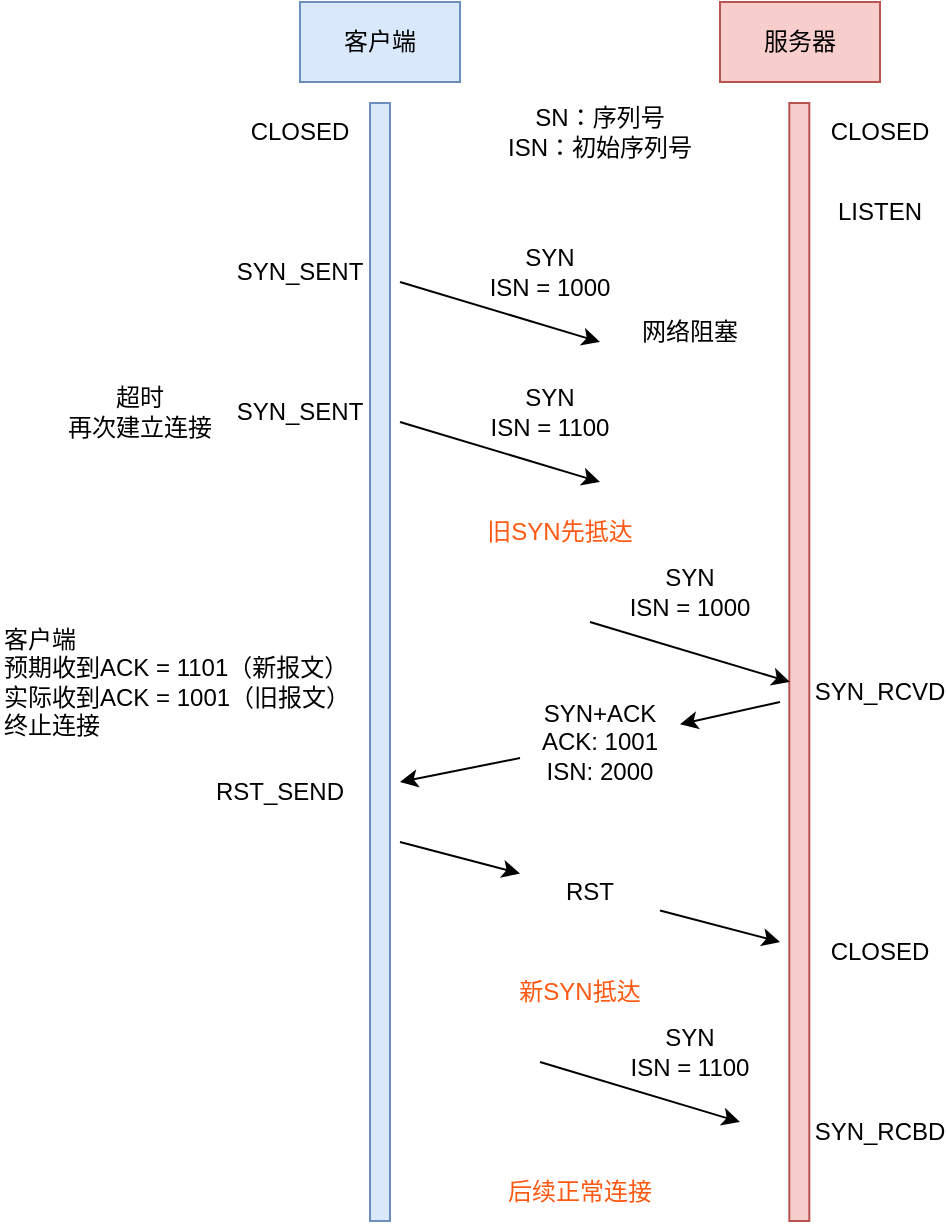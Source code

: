 <mxfile version="26.2.2" pages="3">
  <diagram name="传输层" id="ybnlH0JiNTfmTyi-huAb">
    <mxGraphModel dx="985" dy="580" grid="1" gridSize="10" guides="1" tooltips="1" connect="1" arrows="1" fold="1" page="1" pageScale="1" pageWidth="827" pageHeight="1169" math="0" shadow="0">
      <root>
        <mxCell id="0" />
        <mxCell id="1" parent="0" />
        <mxCell id="blMikcqvSA7-ySmc0CwE-2" value="" style="shape=flexArrow;endArrow=none;html=1;rounded=0;strokeColor=#6c8ebf;startFill=0;fillColor=#dae8fc;" edge="1" parent="1">
          <mxGeometry width="50" height="50" relative="1" as="geometry">
            <mxPoint x="290" y="670" as="sourcePoint" />
            <mxPoint x="290" y="110" as="targetPoint" />
          </mxGeometry>
        </mxCell>
        <mxCell id="blMikcqvSA7-ySmc0CwE-3" value="客户端" style="rounded=0;whiteSpace=wrap;html=1;fillColor=#dae8fc;strokeColor=#6c8ebf;" vertex="1" parent="1">
          <mxGeometry x="250" y="60" width="80" height="40" as="geometry" />
        </mxCell>
        <mxCell id="blMikcqvSA7-ySmc0CwE-4" value="CLOSED" style="text;html=1;align=center;verticalAlign=middle;whiteSpace=wrap;rounded=0;" vertex="1" parent="1">
          <mxGeometry x="220" y="110" width="60" height="30" as="geometry" />
        </mxCell>
        <mxCell id="blMikcqvSA7-ySmc0CwE-5" value="服务器" style="rounded=0;whiteSpace=wrap;html=1;fillColor=#f8cecc;strokeColor=#b85450;" vertex="1" parent="1">
          <mxGeometry x="460" y="60" width="80" height="40" as="geometry" />
        </mxCell>
        <mxCell id="blMikcqvSA7-ySmc0CwE-6" value="" style="shape=flexArrow;endArrow=none;html=1;rounded=0;strokeColor=#b85450;startFill=0;fillColor=#f8cecc;" edge="1" parent="1">
          <mxGeometry width="50" height="50" relative="1" as="geometry">
            <mxPoint x="499.66" y="670" as="sourcePoint" />
            <mxPoint x="499.66" y="110" as="targetPoint" />
          </mxGeometry>
        </mxCell>
        <mxCell id="blMikcqvSA7-ySmc0CwE-7" value="CLOSED" style="text;html=1;align=center;verticalAlign=middle;whiteSpace=wrap;rounded=0;" vertex="1" parent="1">
          <mxGeometry x="510" y="110" width="60" height="30" as="geometry" />
        </mxCell>
        <mxCell id="blMikcqvSA7-ySmc0CwE-8" value="LISTEN" style="text;html=1;align=center;verticalAlign=middle;whiteSpace=wrap;rounded=0;" vertex="1" parent="1">
          <mxGeometry x="510" y="150" width="60" height="30" as="geometry" />
        </mxCell>
        <mxCell id="blMikcqvSA7-ySmc0CwE-9" value="SYN_SENT" style="text;html=1;align=center;verticalAlign=middle;whiteSpace=wrap;rounded=0;" vertex="1" parent="1">
          <mxGeometry x="220" y="180" width="60" height="30" as="geometry" />
        </mxCell>
        <mxCell id="blMikcqvSA7-ySmc0CwE-10" value="" style="endArrow=classic;html=1;rounded=0;" edge="1" parent="1">
          <mxGeometry width="50" height="50" relative="1" as="geometry">
            <mxPoint x="300" y="200" as="sourcePoint" />
            <mxPoint x="400" y="230" as="targetPoint" />
          </mxGeometry>
        </mxCell>
        <mxCell id="blMikcqvSA7-ySmc0CwE-11" value="SYN&lt;br&gt;ISN = 1000" style="text;html=1;align=center;verticalAlign=middle;whiteSpace=wrap;rounded=0;" vertex="1" parent="1">
          <mxGeometry x="340" y="180" width="70" height="30" as="geometry" />
        </mxCell>
        <mxCell id="blMikcqvSA7-ySmc0CwE-12" value="SN：序列号&lt;br&gt;ISN：初始序列号" style="text;html=1;align=center;verticalAlign=middle;whiteSpace=wrap;rounded=0;" vertex="1" parent="1">
          <mxGeometry x="350" y="110" width="100" height="30" as="geometry" />
        </mxCell>
        <mxCell id="blMikcqvSA7-ySmc0CwE-13" value="SYN_SENT" style="text;html=1;align=center;verticalAlign=middle;whiteSpace=wrap;rounded=0;" vertex="1" parent="1">
          <mxGeometry x="220" y="250" width="60" height="30" as="geometry" />
        </mxCell>
        <mxCell id="blMikcqvSA7-ySmc0CwE-14" value="" style="endArrow=classic;html=1;rounded=0;" edge="1" parent="1">
          <mxGeometry width="50" height="50" relative="1" as="geometry">
            <mxPoint x="300" y="270" as="sourcePoint" />
            <mxPoint x="400" y="300" as="targetPoint" />
          </mxGeometry>
        </mxCell>
        <mxCell id="blMikcqvSA7-ySmc0CwE-15" value="SYN&lt;br&gt;ISN = 1100" style="text;html=1;align=center;verticalAlign=middle;whiteSpace=wrap;rounded=0;" vertex="1" parent="1">
          <mxGeometry x="340" y="250" width="70" height="30" as="geometry" />
        </mxCell>
        <mxCell id="blMikcqvSA7-ySmc0CwE-16" value="网络阻塞" style="text;html=1;align=center;verticalAlign=middle;whiteSpace=wrap;rounded=0;" vertex="1" parent="1">
          <mxGeometry x="410" y="210" width="70" height="30" as="geometry" />
        </mxCell>
        <mxCell id="blMikcqvSA7-ySmc0CwE-17" value="超时&lt;br&gt;再次建立连接" style="text;html=1;align=center;verticalAlign=middle;whiteSpace=wrap;rounded=0;" vertex="1" parent="1">
          <mxGeometry x="130" y="250" width="80" height="30" as="geometry" />
        </mxCell>
        <mxCell id="blMikcqvSA7-ySmc0CwE-18" value="" style="endArrow=classic;html=1;rounded=0;" edge="1" parent="1">
          <mxGeometry width="50" height="50" relative="1" as="geometry">
            <mxPoint x="395" y="370" as="sourcePoint" />
            <mxPoint x="495" y="400" as="targetPoint" />
          </mxGeometry>
        </mxCell>
        <mxCell id="blMikcqvSA7-ySmc0CwE-20" value="SYN_RCVD" style="text;html=1;align=center;verticalAlign=middle;whiteSpace=wrap;rounded=0;" vertex="1" parent="1">
          <mxGeometry x="510" y="390" width="60" height="30" as="geometry" />
        </mxCell>
        <mxCell id="blMikcqvSA7-ySmc0CwE-21" value="" style="endArrow=classic;html=1;rounded=0;" edge="1" parent="1" source="blMikcqvSA7-ySmc0CwE-19">
          <mxGeometry width="50" height="50" relative="1" as="geometry">
            <mxPoint x="490" y="410" as="sourcePoint" />
            <mxPoint x="300" y="450" as="targetPoint" />
          </mxGeometry>
        </mxCell>
        <mxCell id="blMikcqvSA7-ySmc0CwE-23" value="&lt;font style=&quot;color: rgb(255, 88, 16);&quot;&gt;旧SYN先抵达&lt;/font&gt;" style="text;html=1;align=center;verticalAlign=middle;whiteSpace=wrap;rounded=0;" vertex="1" parent="1">
          <mxGeometry x="310" y="310" width="140" height="30" as="geometry" />
        </mxCell>
        <mxCell id="blMikcqvSA7-ySmc0CwE-27" value="" style="endArrow=classic;html=1;rounded=0;" edge="1" parent="1" target="blMikcqvSA7-ySmc0CwE-19">
          <mxGeometry width="50" height="50" relative="1" as="geometry">
            <mxPoint x="490" y="410" as="sourcePoint" />
            <mxPoint x="310" y="450" as="targetPoint" />
          </mxGeometry>
        </mxCell>
        <mxCell id="blMikcqvSA7-ySmc0CwE-19" value="SYN+ACK&lt;br&gt;ACK: 1001&lt;br&gt;ISN: 2000" style="text;html=1;align=center;verticalAlign=middle;whiteSpace=wrap;rounded=0;" vertex="1" parent="1">
          <mxGeometry x="360" y="410" width="80" height="40" as="geometry" />
        </mxCell>
        <mxCell id="blMikcqvSA7-ySmc0CwE-28" value="RST_SEND" style="text;html=1;align=center;verticalAlign=middle;whiteSpace=wrap;rounded=0;" vertex="1" parent="1">
          <mxGeometry x="200" y="440" width="80" height="30" as="geometry" />
        </mxCell>
        <mxCell id="blMikcqvSA7-ySmc0CwE-29" value="客户端&lt;br&gt;预期收到ACK = 1101（新报文）&lt;div&gt;实际收到ACK = 1001（旧报文）&lt;br&gt;终止连接&lt;/div&gt;" style="text;html=1;align=left;verticalAlign=middle;whiteSpace=wrap;rounded=0;" vertex="1" parent="1">
          <mxGeometry x="100" y="370" width="180" height="60" as="geometry" />
        </mxCell>
        <mxCell id="blMikcqvSA7-ySmc0CwE-30" value="" style="endArrow=classic;html=1;rounded=0;" edge="1" parent="1" source="blMikcqvSA7-ySmc0CwE-32">
          <mxGeometry width="50" height="50" relative="1" as="geometry">
            <mxPoint x="300" y="480" as="sourcePoint" />
            <mxPoint x="490" y="530" as="targetPoint" />
          </mxGeometry>
        </mxCell>
        <mxCell id="blMikcqvSA7-ySmc0CwE-31" value="SYN&lt;br&gt;ISN = 1000" style="text;html=1;align=center;verticalAlign=middle;whiteSpace=wrap;rounded=0;" vertex="1" parent="1">
          <mxGeometry x="410" y="340" width="70" height="30" as="geometry" />
        </mxCell>
        <mxCell id="blMikcqvSA7-ySmc0CwE-33" value="" style="endArrow=classic;html=1;rounded=0;" edge="1" parent="1" target="blMikcqvSA7-ySmc0CwE-32">
          <mxGeometry width="50" height="50" relative="1" as="geometry">
            <mxPoint x="300" y="480" as="sourcePoint" />
            <mxPoint x="490" y="540" as="targetPoint" />
          </mxGeometry>
        </mxCell>
        <mxCell id="blMikcqvSA7-ySmc0CwE-32" value="RST" style="text;html=1;align=center;verticalAlign=middle;whiteSpace=wrap;rounded=0;" vertex="1" parent="1">
          <mxGeometry x="360" y="490" width="70" height="30" as="geometry" />
        </mxCell>
        <mxCell id="blMikcqvSA7-ySmc0CwE-34" value="CLOSED" style="text;html=1;align=center;verticalAlign=middle;whiteSpace=wrap;rounded=0;" vertex="1" parent="1">
          <mxGeometry x="510" y="520" width="60" height="30" as="geometry" />
        </mxCell>
        <mxCell id="blMikcqvSA7-ySmc0CwE-35" value="" style="endArrow=classic;html=1;rounded=0;" edge="1" parent="1">
          <mxGeometry width="50" height="50" relative="1" as="geometry">
            <mxPoint x="370" y="590" as="sourcePoint" />
            <mxPoint x="470" y="620" as="targetPoint" />
          </mxGeometry>
        </mxCell>
        <mxCell id="blMikcqvSA7-ySmc0CwE-36" value="SYN&lt;br&gt;ISN = 1100" style="text;html=1;align=center;verticalAlign=middle;whiteSpace=wrap;rounded=0;" vertex="1" parent="1">
          <mxGeometry x="410" y="570" width="70" height="30" as="geometry" />
        </mxCell>
        <mxCell id="blMikcqvSA7-ySmc0CwE-37" value="&lt;font style=&quot;color: rgb(255, 88, 16);&quot;&gt;新SYN抵达&lt;/font&gt;" style="text;html=1;align=center;verticalAlign=middle;whiteSpace=wrap;rounded=0;" vertex="1" parent="1">
          <mxGeometry x="320" y="540" width="140" height="30" as="geometry" />
        </mxCell>
        <mxCell id="blMikcqvSA7-ySmc0CwE-38" value="SYN_RCBD" style="text;html=1;align=center;verticalAlign=middle;whiteSpace=wrap;rounded=0;" vertex="1" parent="1">
          <mxGeometry x="510" y="610" width="60" height="30" as="geometry" />
        </mxCell>
        <mxCell id="blMikcqvSA7-ySmc0CwE-39" value="&lt;font style=&quot;color: rgb(255, 88, 16);&quot;&gt;后续正常连接&lt;/font&gt;" style="text;html=1;align=center;verticalAlign=middle;whiteSpace=wrap;rounded=0;" vertex="1" parent="1">
          <mxGeometry x="320" y="640" width="140" height="30" as="geometry" />
        </mxCell>
      </root>
    </mxGraphModel>
  </diagram>
  <diagram id="f1mAXzt7yV5YMN0dEYzS" name="线程">
    <mxGraphModel dx="1428" dy="841" grid="1" gridSize="10" guides="1" tooltips="1" connect="1" arrows="1" fold="1" page="1" pageScale="1" pageWidth="827" pageHeight="1169" math="0" shadow="0">
      <root>
        <mxCell id="0" />
        <mxCell id="1" parent="0" />
      </root>
    </mxGraphModel>
  </diagram>
  <diagram id="qqpEA9WXnvkRVV65vLz4" name="进程间通信">
    <mxGraphModel dx="1428" dy="841" grid="1" gridSize="10" guides="1" tooltips="1" connect="1" arrows="1" fold="1" page="1" pageScale="1" pageWidth="827" pageHeight="1169" math="0" shadow="0">
      <root>
        <mxCell id="0" />
        <mxCell id="1" parent="0" />
      </root>
    </mxGraphModel>
  </diagram>
</mxfile>
